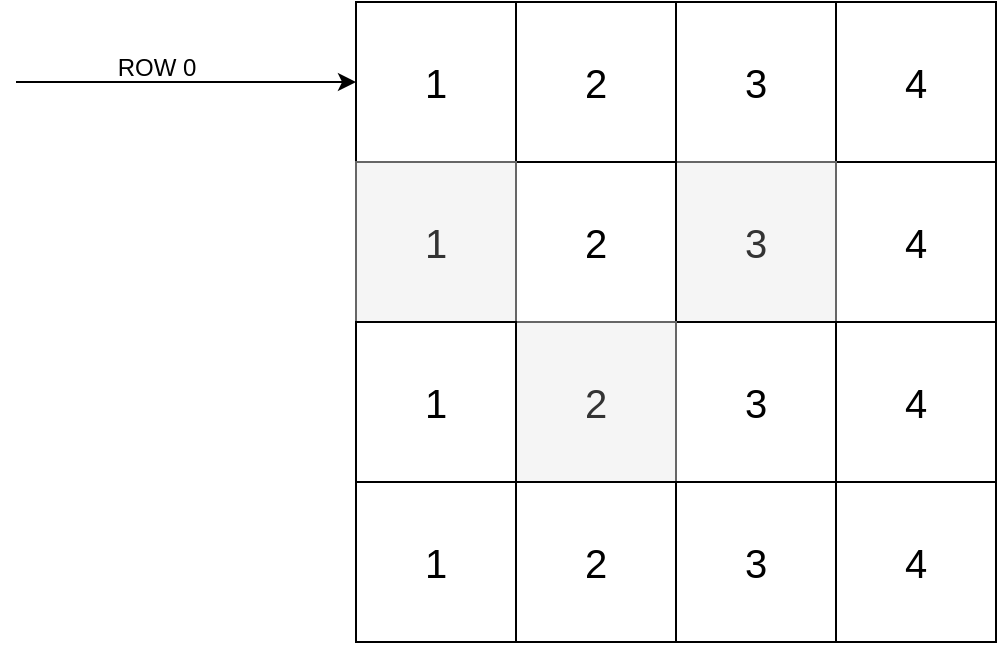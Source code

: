 <mxfile version="20.5.3" type="embed"><diagram name="第 1 页" id="awphx5rW_arG6idFkpRx"><mxGraphModel dx="1421" dy="1169" grid="1" gridSize="10" guides="1" tooltips="1" connect="1" arrows="1" fold="1" page="0" pageScale="1" pageWidth="827" pageHeight="1169" math="0" shadow="0"><root><mxCell id="0"/><mxCell id="1" parent="0"/><mxCell id="S91bDU7r1PO26V9IDOad-103" value="" style="group;fontSize=20;fillColor=#f5f5f5;strokeColor=#666666;fontColor=#333333;" parent="1" vertex="1" connectable="0"><mxGeometry x="-80" y="-400" width="320" height="320" as="geometry"/></mxCell><mxCell id="S91bDU7r1PO26V9IDOad-82" value="" style="group;fontSize=20;" parent="S91bDU7r1PO26V9IDOad-103" vertex="1" connectable="0"><mxGeometry width="320" height="80" as="geometry"/></mxCell><mxCell id="S91bDU7r1PO26V9IDOad-76" value="4" style="whiteSpace=wrap;html=1;aspect=fixed;fontSize=20;" parent="S91bDU7r1PO26V9IDOad-82" vertex="1"><mxGeometry x="240" width="80" height="80" as="geometry"/></mxCell><mxCell id="S91bDU7r1PO26V9IDOad-77" value="3" style="whiteSpace=wrap;html=1;aspect=fixed;fontSize=20;" parent="S91bDU7r1PO26V9IDOad-82" vertex="1"><mxGeometry x="160" width="80" height="80" as="geometry"/></mxCell><mxCell id="S91bDU7r1PO26V9IDOad-78" value="2" style="whiteSpace=wrap;html=1;aspect=fixed;fontSize=20;" parent="S91bDU7r1PO26V9IDOad-82" vertex="1"><mxGeometry x="80" width="80" height="80" as="geometry"/></mxCell><mxCell id="S91bDU7r1PO26V9IDOad-79" value="1" style="whiteSpace=wrap;html=1;aspect=fixed;fontSize=20;" parent="S91bDU7r1PO26V9IDOad-82" vertex="1"><mxGeometry width="80" height="80" as="geometry"/></mxCell><mxCell id="S91bDU7r1PO26V9IDOad-83" value="" style="group;fontSize=20;fillColor=#fff2cc;strokeColor=#d6b656;" parent="S91bDU7r1PO26V9IDOad-103" vertex="1" connectable="0"><mxGeometry y="80" width="320" height="80" as="geometry"/></mxCell><mxCell id="S91bDU7r1PO26V9IDOad-84" value="4" style="whiteSpace=wrap;html=1;aspect=fixed;fontSize=20;" parent="S91bDU7r1PO26V9IDOad-83" vertex="1"><mxGeometry x="240" width="80" height="80" as="geometry"/></mxCell><mxCell id="S91bDU7r1PO26V9IDOad-85" value="3" style="whiteSpace=wrap;html=1;aspect=fixed;fontSize=20;fillColor=#f5f5f5;strokeColor=#666666;fontColor=#333333;" parent="S91bDU7r1PO26V9IDOad-83" vertex="1"><mxGeometry x="160" width="80" height="80" as="geometry"/></mxCell><mxCell id="S91bDU7r1PO26V9IDOad-86" value="2" style="whiteSpace=wrap;html=1;aspect=fixed;fontSize=20;" parent="S91bDU7r1PO26V9IDOad-83" vertex="1"><mxGeometry x="80" width="80" height="80" as="geometry"/></mxCell><mxCell id="S91bDU7r1PO26V9IDOad-87" value="1" style="whiteSpace=wrap;html=1;aspect=fixed;fontSize=20;fillColor=#f5f5f5;strokeColor=#666666;fontColor=#333333;" parent="S91bDU7r1PO26V9IDOad-83" vertex="1"><mxGeometry width="80" height="80" as="geometry"/></mxCell><mxCell id="S91bDU7r1PO26V9IDOad-93" value="" style="group;fontSize=20;fillColor=#f5f5f5;strokeColor=#666666;fontColor=#333333;" parent="S91bDU7r1PO26V9IDOad-103" vertex="1" connectable="0"><mxGeometry y="160" width="320" height="80" as="geometry"/></mxCell><mxCell id="S91bDU7r1PO26V9IDOad-94" value="4" style="whiteSpace=wrap;html=1;aspect=fixed;fontSize=20;" parent="S91bDU7r1PO26V9IDOad-93" vertex="1"><mxGeometry x="240" width="80" height="80" as="geometry"/></mxCell><mxCell id="S91bDU7r1PO26V9IDOad-95" value="3" style="whiteSpace=wrap;html=1;aspect=fixed;fontSize=20;" parent="S91bDU7r1PO26V9IDOad-93" vertex="1"><mxGeometry x="160" width="80" height="80" as="geometry"/></mxCell><mxCell id="S91bDU7r1PO26V9IDOad-96" value="2" style="whiteSpace=wrap;html=1;aspect=fixed;fontSize=20;fillColor=#f5f5f5;strokeColor=#666666;fontColor=#333333;" parent="S91bDU7r1PO26V9IDOad-93" vertex="1"><mxGeometry x="80" width="80" height="80" as="geometry"/></mxCell><mxCell id="S91bDU7r1PO26V9IDOad-97" value="1" style="whiteSpace=wrap;html=1;aspect=fixed;fontSize=20;" parent="S91bDU7r1PO26V9IDOad-93" vertex="1"><mxGeometry width="80" height="80" as="geometry"/></mxCell><mxCell id="S91bDU7r1PO26V9IDOad-98" value="" style="group;fontSize=20;" parent="S91bDU7r1PO26V9IDOad-103" vertex="1" connectable="0"><mxGeometry y="240" width="320" height="80" as="geometry"/></mxCell><mxCell id="S91bDU7r1PO26V9IDOad-99" value="4" style="whiteSpace=wrap;html=1;aspect=fixed;fontSize=20;" parent="S91bDU7r1PO26V9IDOad-98" vertex="1"><mxGeometry x="240" width="80" height="80" as="geometry"/></mxCell><mxCell id="S91bDU7r1PO26V9IDOad-100" value="3" style="whiteSpace=wrap;html=1;aspect=fixed;fontSize=20;" parent="S91bDU7r1PO26V9IDOad-98" vertex="1"><mxGeometry x="160" width="80" height="80" as="geometry"/></mxCell><mxCell id="S91bDU7r1PO26V9IDOad-101" value="2" style="whiteSpace=wrap;html=1;aspect=fixed;fontSize=20;" parent="S91bDU7r1PO26V9IDOad-98" vertex="1"><mxGeometry x="80" width="80" height="80" as="geometry"/></mxCell><mxCell id="S91bDU7r1PO26V9IDOad-102" value="1" style="whiteSpace=wrap;html=1;aspect=fixed;fontSize=20;" parent="S91bDU7r1PO26V9IDOad-98" vertex="1"><mxGeometry width="80" height="80" as="geometry"/></mxCell><mxCell id="S91bDU7r1PO26V9IDOad-105" value="" style="endArrow=classic;html=1;rounded=0;entryX=0;entryY=0.5;entryDx=0;entryDy=0;" parent="1" target="S91bDU7r1PO26V9IDOad-79" edge="1"><mxGeometry width="50" height="50" relative="1" as="geometry"><mxPoint x="-250" y="-360" as="sourcePoint"/><mxPoint x="-190" y="-390" as="targetPoint"/></mxGeometry></mxCell><mxCell id="S91bDU7r1PO26V9IDOad-106" value="ROW 0" style="text;html=1;align=center;verticalAlign=middle;resizable=0;points=[];autosize=1;strokeColor=none;fillColor=none;" parent="1" vertex="1"><mxGeometry x="-210" y="-382" width="60" height="30" as="geometry"/></mxCell></root></mxGraphModel></diagram></mxfile>